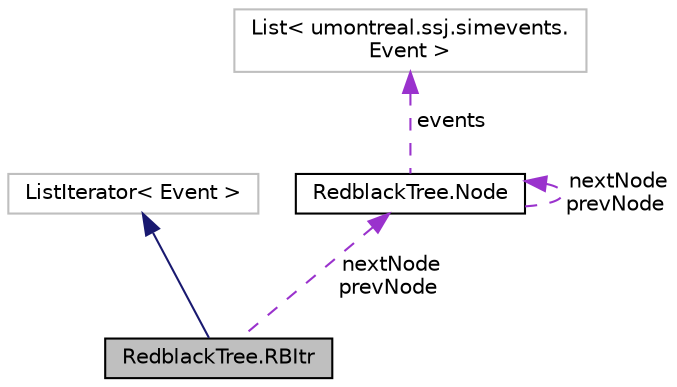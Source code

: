 digraph "RedblackTree.RBItr"
{
 // INTERACTIVE_SVG=YES
  bgcolor="transparent";
  edge [fontname="Helvetica",fontsize="10",labelfontname="Helvetica",labelfontsize="10"];
  node [fontname="Helvetica",fontsize="10",shape=record];
  Node2 [label="RedblackTree.RBItr",height=0.2,width=0.4,color="black", fillcolor="grey75", style="filled", fontcolor="black"];
  Node3 -> Node2 [dir="back",color="midnightblue",fontsize="10",style="solid",fontname="Helvetica"];
  Node3 [label="ListIterator\< Event \>",height=0.2,width=0.4,color="grey75"];
  Node4 -> Node2 [dir="back",color="darkorchid3",fontsize="10",style="dashed",label=" nextNode\nprevNode" ,fontname="Helvetica"];
  Node4 [label="RedblackTree.Node",height=0.2,width=0.4,color="black",URL="$d7/da5/classumontreal_1_1ssj_1_1simevents_1_1eventlist_1_1RedblackTree_1_1Node.html"];
  Node4 -> Node4 [dir="back",color="darkorchid3",fontsize="10",style="dashed",label=" nextNode\nprevNode" ,fontname="Helvetica"];
  Node5 -> Node4 [dir="back",color="darkorchid3",fontsize="10",style="dashed",label=" events" ,fontname="Helvetica"];
  Node5 [label="List\< umontreal.ssj.simevents.\lEvent \>",height=0.2,width=0.4,color="grey75"];
}
